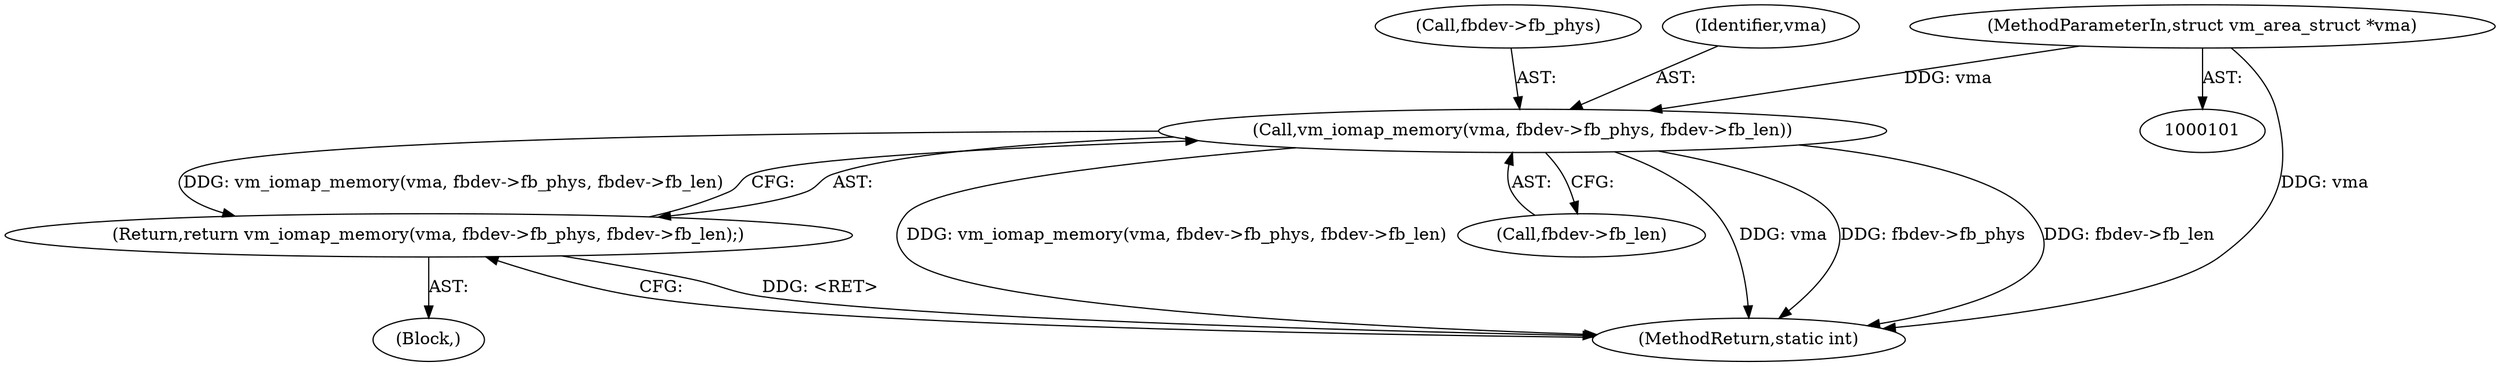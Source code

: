 digraph "0_linux_7314e613d5ff9f0934f7a0f74ed7973b903315d1_1@pointer" {
"1000103" [label="(MethodParameterIn,struct vm_area_struct *vma)"];
"1000126" [label="(Call,vm_iomap_memory(vma, fbdev->fb_phys, fbdev->fb_len))"];
"1000125" [label="(Return,return vm_iomap_memory(vma, fbdev->fb_phys, fbdev->fb_len);)"];
"1000104" [label="(Block,)"];
"1000103" [label="(MethodParameterIn,struct vm_area_struct *vma)"];
"1000126" [label="(Call,vm_iomap_memory(vma, fbdev->fb_phys, fbdev->fb_len))"];
"1000125" [label="(Return,return vm_iomap_memory(vma, fbdev->fb_phys, fbdev->fb_len);)"];
"1000128" [label="(Call,fbdev->fb_phys)"];
"1000131" [label="(Call,fbdev->fb_len)"];
"1000134" [label="(MethodReturn,static int)"];
"1000127" [label="(Identifier,vma)"];
"1000103" -> "1000101"  [label="AST: "];
"1000103" -> "1000134"  [label="DDG: vma"];
"1000103" -> "1000126"  [label="DDG: vma"];
"1000126" -> "1000125"  [label="AST: "];
"1000126" -> "1000131"  [label="CFG: "];
"1000127" -> "1000126"  [label="AST: "];
"1000128" -> "1000126"  [label="AST: "];
"1000131" -> "1000126"  [label="AST: "];
"1000125" -> "1000126"  [label="CFG: "];
"1000126" -> "1000134"  [label="DDG: vm_iomap_memory(vma, fbdev->fb_phys, fbdev->fb_len)"];
"1000126" -> "1000134"  [label="DDG: vma"];
"1000126" -> "1000134"  [label="DDG: fbdev->fb_phys"];
"1000126" -> "1000134"  [label="DDG: fbdev->fb_len"];
"1000126" -> "1000125"  [label="DDG: vm_iomap_memory(vma, fbdev->fb_phys, fbdev->fb_len)"];
"1000125" -> "1000104"  [label="AST: "];
"1000134" -> "1000125"  [label="CFG: "];
"1000125" -> "1000134"  [label="DDG: <RET>"];
}
